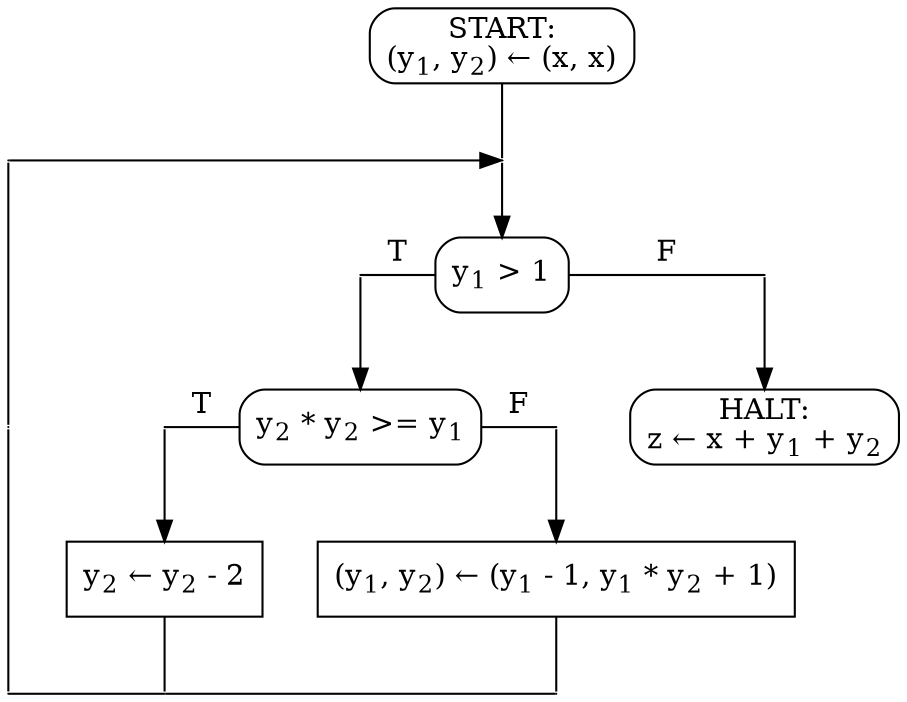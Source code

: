 digraph G{
/* nodes by levels */
node[shape=rectangle];
START[style=rounded, label=<START:<br/>(y<sub>1</sub>, y<sub>2</sub>) &larr; (x, x)>];
TEST1[style=rounded, label=<y<sub>1</sub> &gt; 1>];
TEST2[style=rounded, label=<y<sub>2</sub> * y<sub>2</sub> &gt;= y<sub>1</sub>>];
ASSIGN1[label=<(y<sub>1</sub>, y<sub>2</sub>) &larr; (y<sub>1</sub> - 1, y<sub>1</sub> * y<sub>2</sub> + 1)>];
ASSIGN2[label=<y<sub>2</sub> &larr; y<sub>2</sub> - 2>];
HALT[style=rounded, label=<HALT:<br/>z &larr; x + y<sub>1</sub> + y<sub>2</sub>>];

/* edges */
node [shape=point, width=0];
START -> p2 [weight=8, arrowhead=none]; p2 -> TEST1 [weight=8];
{rank = same; p1 -> p2; }
p1 -> p10 [weight=8, arrowhead=none];
{rank = same; p3 -> TEST1 [label="T", arrowhead=none]; TEST1 -> p4 [label="F", arrowhead=none]; }
p3 -> TEST2 [weight=8];
p4 -> HALT [weight=8];

p10 -> p5 [weight=8, style="invis"];
p5 -> TEST2 [label="T", arrowhead=none];
TEST2 -> p6 [label="F", arrowhead=none];
p6 -> HALT [weight=8, style="invis"];
{rank = same; p10; p5; TEST2; p6; HALT; }
p5 -> ASSIGN2 [weight=12];
p6 -> ASSIGN1 [weight=8];
p10 -> p7 [weight=10, arrowhead=none];
{rank=same; ASSIGN2; ASSIGN1; }
ASSIGN2 -> p8 [weight=8, arrowhead=none];
ASSIGN1 -> p9 [weight=8, arrowhead=none];
{ rank=same; p7 -> p8 [arrowhead=none]; p8 -> p9 [arrowhead=none]; }
}
